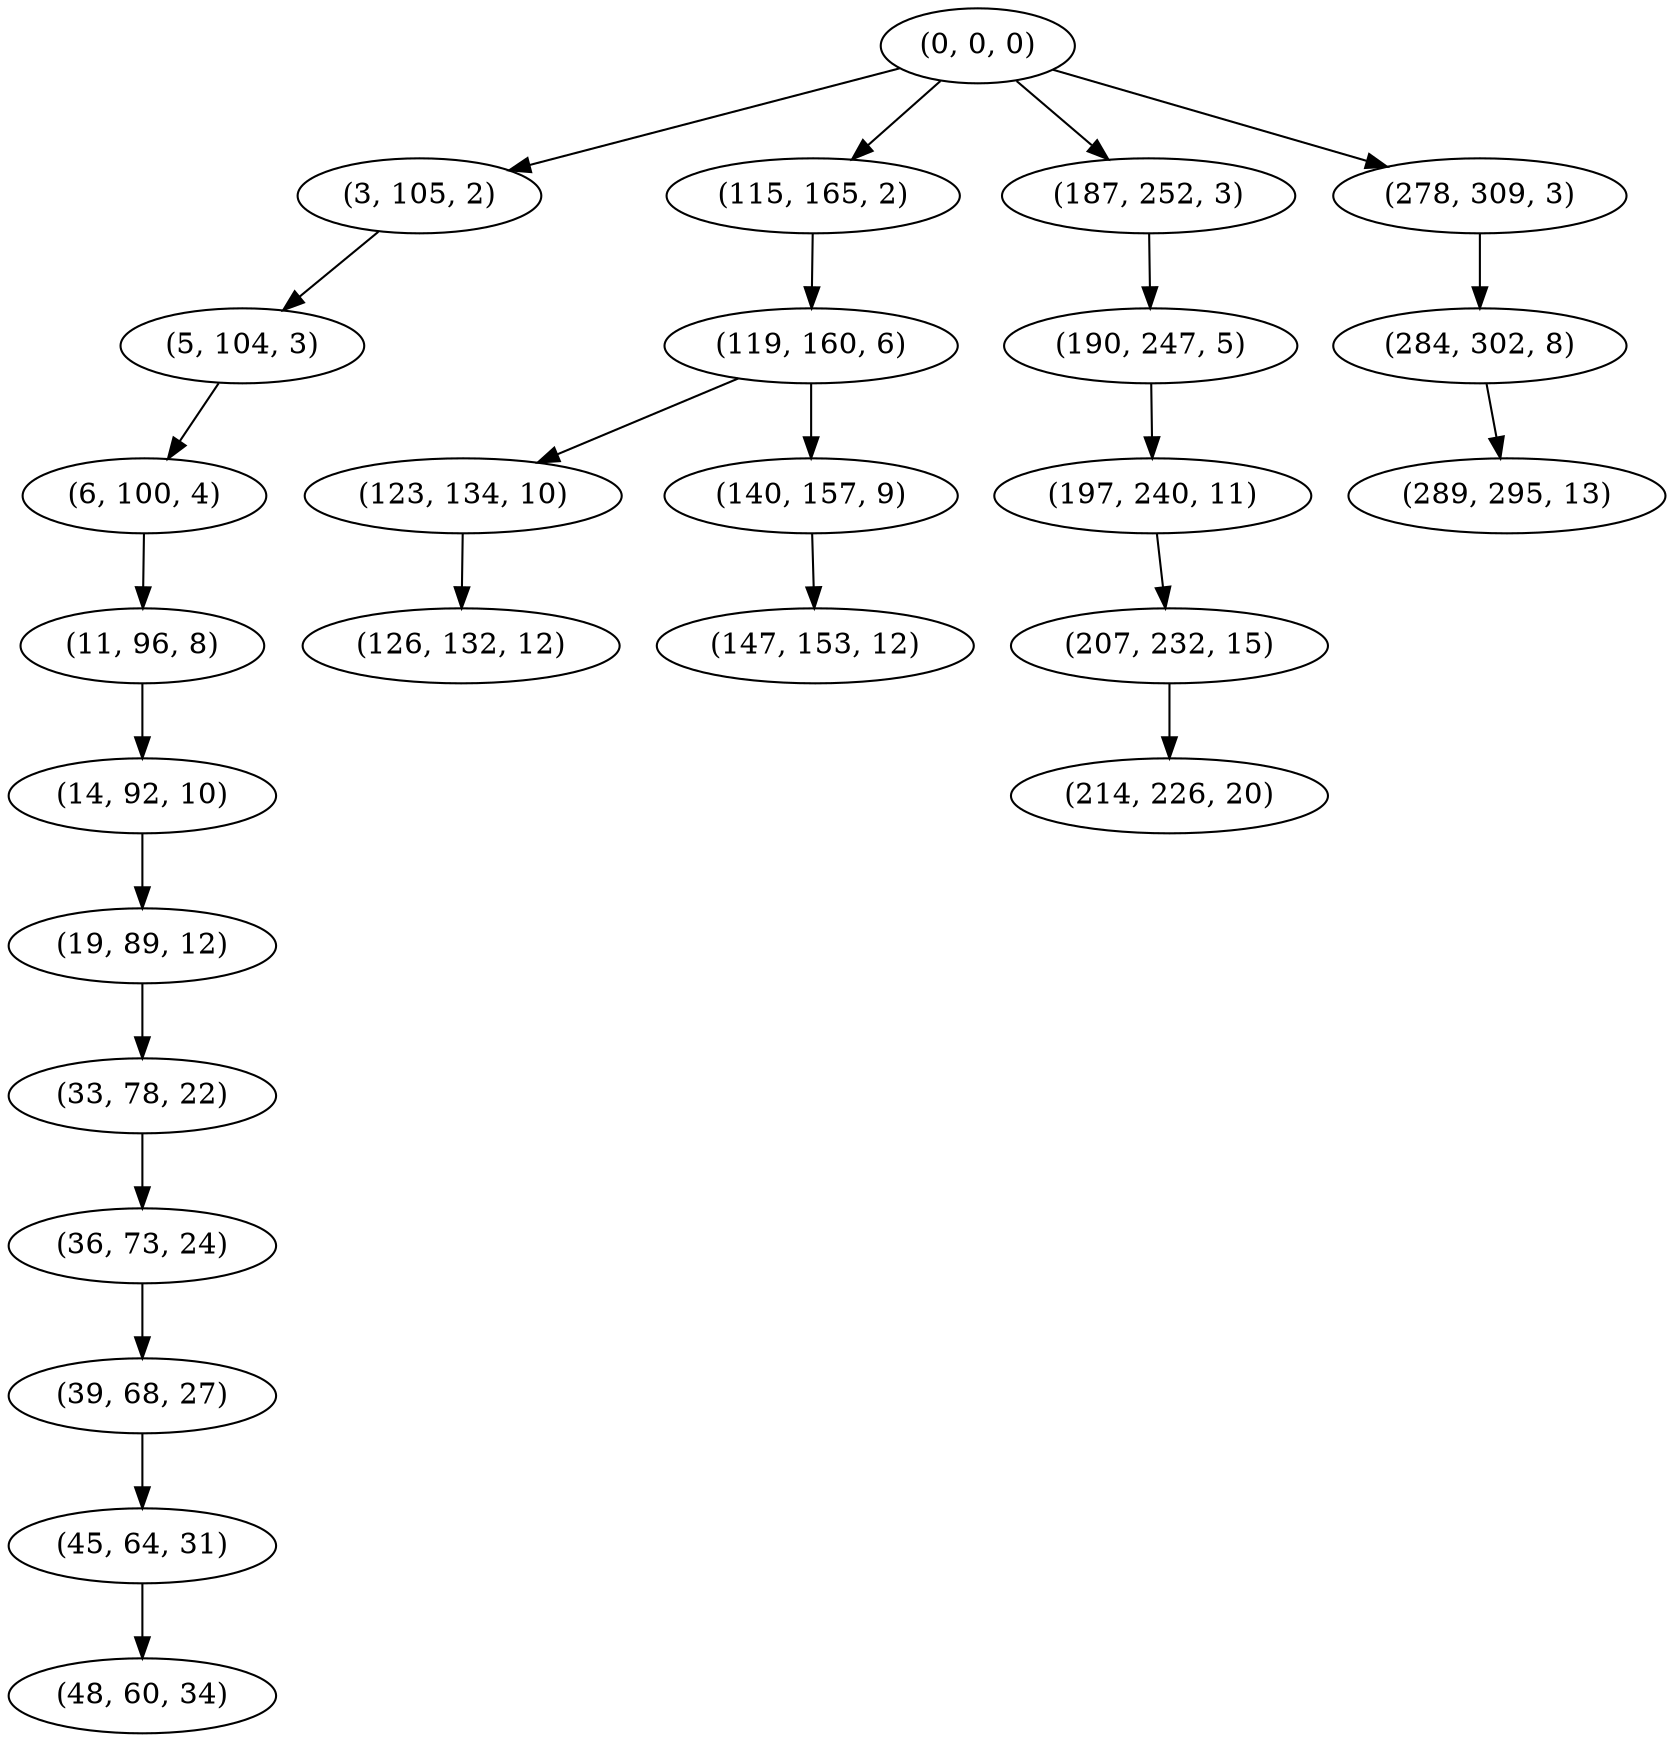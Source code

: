 digraph tree {
    "(0, 0, 0)";
    "(3, 105, 2)";
    "(5, 104, 3)";
    "(6, 100, 4)";
    "(11, 96, 8)";
    "(14, 92, 10)";
    "(19, 89, 12)";
    "(33, 78, 22)";
    "(36, 73, 24)";
    "(39, 68, 27)";
    "(45, 64, 31)";
    "(48, 60, 34)";
    "(115, 165, 2)";
    "(119, 160, 6)";
    "(123, 134, 10)";
    "(126, 132, 12)";
    "(140, 157, 9)";
    "(147, 153, 12)";
    "(187, 252, 3)";
    "(190, 247, 5)";
    "(197, 240, 11)";
    "(207, 232, 15)";
    "(214, 226, 20)";
    "(278, 309, 3)";
    "(284, 302, 8)";
    "(289, 295, 13)";
    "(0, 0, 0)" -> "(3, 105, 2)";
    "(0, 0, 0)" -> "(115, 165, 2)";
    "(0, 0, 0)" -> "(187, 252, 3)";
    "(0, 0, 0)" -> "(278, 309, 3)";
    "(3, 105, 2)" -> "(5, 104, 3)";
    "(5, 104, 3)" -> "(6, 100, 4)";
    "(6, 100, 4)" -> "(11, 96, 8)";
    "(11, 96, 8)" -> "(14, 92, 10)";
    "(14, 92, 10)" -> "(19, 89, 12)";
    "(19, 89, 12)" -> "(33, 78, 22)";
    "(33, 78, 22)" -> "(36, 73, 24)";
    "(36, 73, 24)" -> "(39, 68, 27)";
    "(39, 68, 27)" -> "(45, 64, 31)";
    "(45, 64, 31)" -> "(48, 60, 34)";
    "(115, 165, 2)" -> "(119, 160, 6)";
    "(119, 160, 6)" -> "(123, 134, 10)";
    "(119, 160, 6)" -> "(140, 157, 9)";
    "(123, 134, 10)" -> "(126, 132, 12)";
    "(140, 157, 9)" -> "(147, 153, 12)";
    "(187, 252, 3)" -> "(190, 247, 5)";
    "(190, 247, 5)" -> "(197, 240, 11)";
    "(197, 240, 11)" -> "(207, 232, 15)";
    "(207, 232, 15)" -> "(214, 226, 20)";
    "(278, 309, 3)" -> "(284, 302, 8)";
    "(284, 302, 8)" -> "(289, 295, 13)";
}
